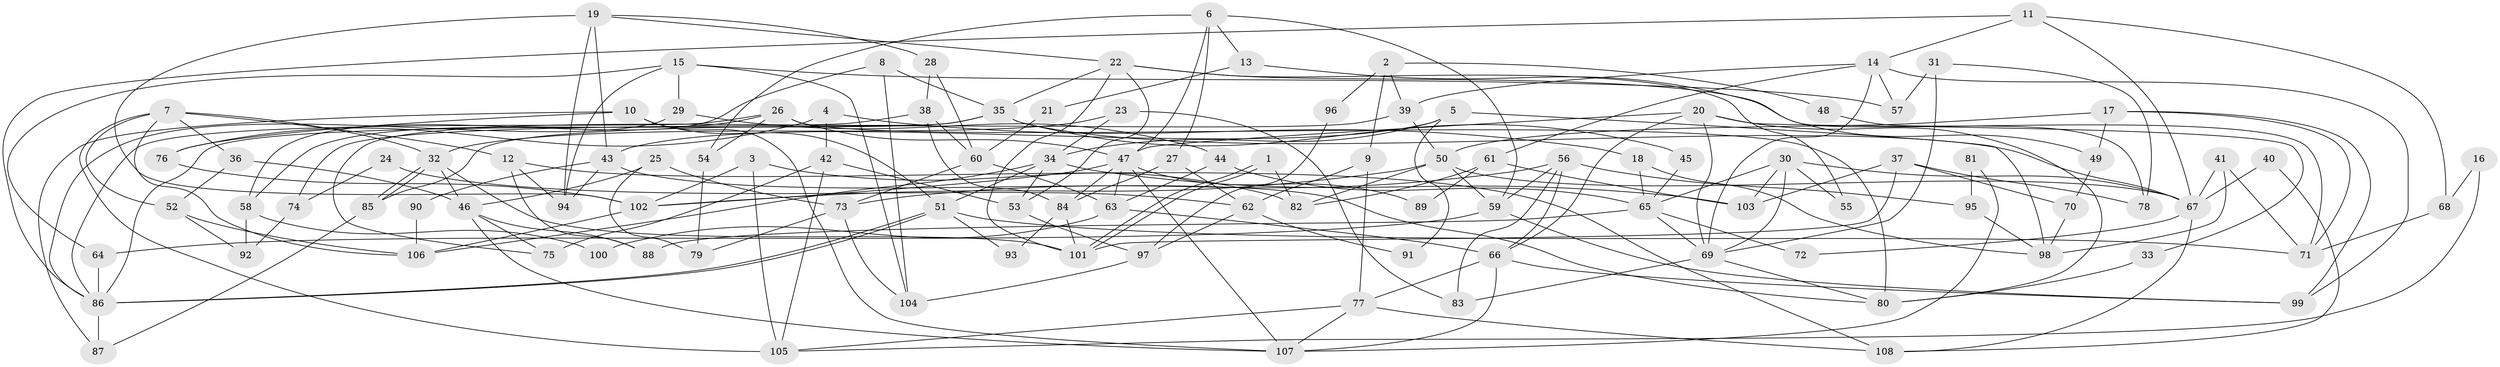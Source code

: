// coarse degree distribution, {5: 0.16, 6: 0.08, 3: 0.22666666666666666, 8: 0.08, 11: 0.013333333333333334, 7: 0.09333333333333334, 9: 0.013333333333333334, 2: 0.14666666666666667, 4: 0.16, 10: 0.02666666666666667}
// Generated by graph-tools (version 1.1) at 2025/24/03/03/25 07:24:00]
// undirected, 108 vertices, 216 edges
graph export_dot {
graph [start="1"]
  node [color=gray90,style=filled];
  1;
  2;
  3;
  4;
  5;
  6;
  7;
  8;
  9;
  10;
  11;
  12;
  13;
  14;
  15;
  16;
  17;
  18;
  19;
  20;
  21;
  22;
  23;
  24;
  25;
  26;
  27;
  28;
  29;
  30;
  31;
  32;
  33;
  34;
  35;
  36;
  37;
  38;
  39;
  40;
  41;
  42;
  43;
  44;
  45;
  46;
  47;
  48;
  49;
  50;
  51;
  52;
  53;
  54;
  55;
  56;
  57;
  58;
  59;
  60;
  61;
  62;
  63;
  64;
  65;
  66;
  67;
  68;
  69;
  70;
  71;
  72;
  73;
  74;
  75;
  76;
  77;
  78;
  79;
  80;
  81;
  82;
  83;
  84;
  85;
  86;
  87;
  88;
  89;
  90;
  91;
  92;
  93;
  94;
  95;
  96;
  97;
  98;
  99;
  100;
  101;
  102;
  103;
  104;
  105;
  106;
  107;
  108;
  1 -- 101;
  1 -- 101;
  1 -- 82;
  2 -- 9;
  2 -- 39;
  2 -- 48;
  2 -- 96;
  3 -- 105;
  3 -- 82;
  3 -- 102;
  4 -- 76;
  4 -- 42;
  4 -- 18;
  5 -- 34;
  5 -- 43;
  5 -- 91;
  5 -- 98;
  6 -- 47;
  6 -- 59;
  6 -- 13;
  6 -- 27;
  6 -- 54;
  7 -- 52;
  7 -- 32;
  7 -- 12;
  7 -- 36;
  7 -- 105;
  7 -- 106;
  8 -- 104;
  8 -- 35;
  8 -- 58;
  9 -- 62;
  9 -- 77;
  10 -- 87;
  10 -- 107;
  10 -- 51;
  10 -- 76;
  11 -- 86;
  11 -- 14;
  11 -- 67;
  11 -- 68;
  12 -- 88;
  12 -- 94;
  12 -- 108;
  13 -- 49;
  13 -- 21;
  14 -- 69;
  14 -- 99;
  14 -- 39;
  14 -- 57;
  14 -- 61;
  15 -- 29;
  15 -- 64;
  15 -- 57;
  15 -- 94;
  15 -- 104;
  16 -- 68;
  16 -- 105;
  17 -- 50;
  17 -- 71;
  17 -- 49;
  17 -- 99;
  18 -- 65;
  18 -- 98;
  19 -- 102;
  19 -- 94;
  19 -- 22;
  19 -- 28;
  19 -- 43;
  20 -- 69;
  20 -- 66;
  20 -- 33;
  20 -- 47;
  20 -- 80;
  21 -- 60;
  22 -- 71;
  22 -- 35;
  22 -- 53;
  22 -- 55;
  22 -- 101;
  23 -- 34;
  23 -- 32;
  23 -- 83;
  24 -- 62;
  24 -- 74;
  25 -- 79;
  25 -- 46;
  25 -- 73;
  26 -- 86;
  26 -- 80;
  26 -- 47;
  26 -- 54;
  26 -- 58;
  27 -- 84;
  27 -- 62;
  28 -- 38;
  28 -- 60;
  29 -- 44;
  29 -- 86;
  30 -- 67;
  30 -- 69;
  30 -- 55;
  30 -- 65;
  30 -- 103;
  31 -- 57;
  31 -- 69;
  31 -- 78;
  32 -- 101;
  32 -- 85;
  32 -- 85;
  32 -- 46;
  33 -- 80;
  34 -- 106;
  34 -- 51;
  34 -- 53;
  34 -- 103;
  35 -- 67;
  35 -- 45;
  35 -- 75;
  35 -- 86;
  36 -- 46;
  36 -- 52;
  37 -- 103;
  37 -- 101;
  37 -- 70;
  37 -- 78;
  38 -- 60;
  38 -- 84;
  38 -- 74;
  39 -- 50;
  39 -- 85;
  40 -- 108;
  40 -- 67;
  41 -- 98;
  41 -- 67;
  41 -- 71;
  42 -- 53;
  42 -- 75;
  42 -- 105;
  43 -- 94;
  43 -- 80;
  43 -- 90;
  44 -- 63;
  44 -- 65;
  45 -- 65;
  46 -- 107;
  46 -- 75;
  46 -- 88;
  47 -- 63;
  47 -- 84;
  47 -- 89;
  47 -- 102;
  47 -- 107;
  48 -- 78;
  49 -- 70;
  50 -- 102;
  50 -- 67;
  50 -- 59;
  50 -- 82;
  51 -- 86;
  51 -- 86;
  51 -- 71;
  51 -- 93;
  52 -- 106;
  52 -- 92;
  53 -- 97;
  54 -- 79;
  56 -- 73;
  56 -- 66;
  56 -- 59;
  56 -- 83;
  56 -- 95;
  58 -- 92;
  58 -- 100;
  59 -- 64;
  59 -- 99;
  60 -- 63;
  60 -- 73;
  61 -- 103;
  61 -- 82;
  61 -- 89;
  62 -- 97;
  62 -- 91;
  63 -- 66;
  63 -- 100;
  64 -- 86;
  65 -- 69;
  65 -- 72;
  65 -- 88;
  66 -- 77;
  66 -- 99;
  66 -- 107;
  67 -- 108;
  67 -- 72;
  68 -- 71;
  69 -- 80;
  69 -- 83;
  70 -- 98;
  73 -- 79;
  73 -- 104;
  74 -- 92;
  76 -- 102;
  77 -- 107;
  77 -- 105;
  77 -- 108;
  81 -- 95;
  81 -- 107;
  84 -- 101;
  84 -- 93;
  85 -- 87;
  86 -- 87;
  90 -- 106;
  95 -- 98;
  96 -- 97;
  97 -- 104;
  102 -- 106;
}
